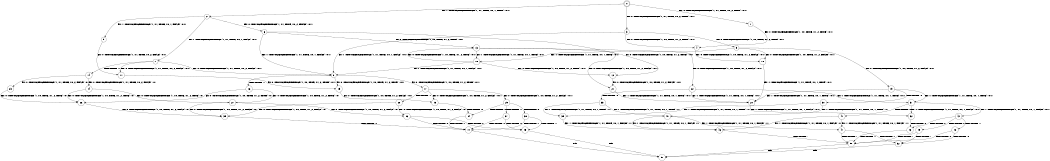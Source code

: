 digraph BCG {
size = "7, 10.5";
center = TRUE;
node [shape = circle];
0 [peripheries = 2];
0 -> 1 [label = "EX !0 !ATOMIC_EXCH_BRANCH (1, +1, TRUE, +0, 2, TRUE) !:0:1:"];
0 -> 2 [label = "EX !1 !ATOMIC_EXCH_BRANCH (1, +1, TRUE, +0, 1, TRUE) !:0:1:"];
0 -> 3 [label = "EX !0 !ATOMIC_EXCH_BRANCH (1, +1, TRUE, +0, 2, TRUE) !:0:1:"];
1 -> 4 [label = "EX !0 !ATOMIC_EXCH_BRANCH (1, +0, TRUE, +1, 2, TRUE) !:0:1:"];
2 -> 5 [label = "EX !1 !ATOMIC_EXCH_BRANCH (1, +1, TRUE, +0, 1, FALSE) !:0:1:"];
2 -> 6 [label = "EX !0 !ATOMIC_EXCH_BRANCH (1, +1, TRUE, +0, 2, FALSE) !:0:1:"];
2 -> 7 [label = "EX !1 !ATOMIC_EXCH_BRANCH (1, +1, TRUE, +0, 1, FALSE) !:0:1:"];
3 -> 4 [label = "EX !0 !ATOMIC_EXCH_BRANCH (1, +0, TRUE, +1, 2, TRUE) !:0:1:"];
3 -> 8 [label = "EX !1 !ATOMIC_EXCH_BRANCH (1, +1, TRUE, +0, 1, FALSE) !:0:1:"];
3 -> 9 [label = "EX !0 !ATOMIC_EXCH_BRANCH (1, +0, TRUE, +1, 2, TRUE) !:0:1:"];
4 -> 10 [label = "EX !0 !ATOMIC_EXCH_BRANCH (1, +0, TRUE, +1, 2, FALSE) !:0:1:"];
5 -> 11 [label = "EX !0 !ATOMIC_EXCH_BRANCH (1, +1, TRUE, +0, 2, FALSE) !:0:1:"];
6 -> 12 [label = "EX !0 !ATOMIC_EXCH_BRANCH (1, +0, TRUE, +1, 2, TRUE) !:0:1:"];
6 -> 8 [label = "EX !1 !ATOMIC_EXCH_BRANCH (1, +1, TRUE, +0, 1, FALSE) !:0:1:"];
6 -> 13 [label = "EX !0 !ATOMIC_EXCH_BRANCH (1, +0, TRUE, +1, 2, TRUE) !:0:1:"];
7 -> 11 [label = "EX !0 !ATOMIC_EXCH_BRANCH (1, +1, TRUE, +0, 2, FALSE) !:0:1:"];
7 -> 14 [label = "TERMINATE !1"];
7 -> 8 [label = "EX !0 !ATOMIC_EXCH_BRANCH (1, +1, TRUE, +0, 2, FALSE) !:0:1:"];
8 -> 15 [label = "EX !0 !ATOMIC_EXCH_BRANCH (1, +0, TRUE, +1, 2, TRUE) !:0:1:"];
8 -> 16 [label = "TERMINATE !1"];
8 -> 17 [label = "EX !0 !ATOMIC_EXCH_BRANCH (1, +0, TRUE, +1, 2, TRUE) !:0:1:"];
9 -> 10 [label = "EX !0 !ATOMIC_EXCH_BRANCH (1, +0, TRUE, +1, 2, FALSE) !:0:1:"];
9 -> 18 [label = "EX !1 !ATOMIC_EXCH_BRANCH (1, +1, TRUE, +0, 1, TRUE) !:0:1:"];
9 -> 19 [label = "EX !0 !ATOMIC_EXCH_BRANCH (1, +0, TRUE, +1, 2, FALSE) !:0:1:"];
10 -> 20 [label = "EX !1 !ATOMIC_EXCH_BRANCH (1, +1, TRUE, +0, 1, TRUE) !:0:1:"];
11 -> 15 [label = "EX !0 !ATOMIC_EXCH_BRANCH (1, +0, TRUE, +1, 2, TRUE) !:0:1:"];
12 -> 21 [label = "EX !0 !ATOMIC_EXCH_BRANCH (1, +0, TRUE, +1, 2, FALSE) !:0:1:"];
13 -> 21 [label = "EX !0 !ATOMIC_EXCH_BRANCH (1, +0, TRUE, +1, 2, FALSE) !:0:1:"];
13 -> 18 [label = "EX !1 !ATOMIC_EXCH_BRANCH (1, +1, TRUE, +0, 1, TRUE) !:0:1:"];
13 -> 22 [label = "EX !0 !ATOMIC_EXCH_BRANCH (1, +0, TRUE, +1, 2, FALSE) !:0:1:"];
14 -> 23 [label = "EX !0 !ATOMIC_EXCH_BRANCH (1, +1, TRUE, +0, 2, FALSE) !:0:"];
14 -> 24 [label = "EX !0 !ATOMIC_EXCH_BRANCH (1, +1, TRUE, +0, 2, FALSE) !:0:"];
15 -> 25 [label = "EX !0 !ATOMIC_EXCH_BRANCH (1, +0, TRUE, +1, 2, FALSE) !:0:1:"];
16 -> 26 [label = "EX !0 !ATOMIC_EXCH_BRANCH (1, +0, TRUE, +1, 2, TRUE) !:0:"];
16 -> 27 [label = "EX !0 !ATOMIC_EXCH_BRANCH (1, +0, TRUE, +1, 2, TRUE) !:0:"];
17 -> 25 [label = "EX !0 !ATOMIC_EXCH_BRANCH (1, +0, TRUE, +1, 2, FALSE) !:0:1:"];
17 -> 28 [label = "TERMINATE !1"];
17 -> 29 [label = "EX !0 !ATOMIC_EXCH_BRANCH (1, +0, TRUE, +1, 2, FALSE) !:0:1:"];
18 -> 12 [label = "EX !0 !ATOMIC_EXCH_BRANCH (1, +0, TRUE, +1, 2, TRUE) !:0:1:"];
18 -> 8 [label = "EX !1 !ATOMIC_EXCH_BRANCH (1, +1, TRUE, +0, 1, FALSE) !:0:1:"];
18 -> 13 [label = "EX !0 !ATOMIC_EXCH_BRANCH (1, +0, TRUE, +1, 2, TRUE) !:0:1:"];
19 -> 20 [label = "EX !1 !ATOMIC_EXCH_BRANCH (1, +1, TRUE, +0, 1, TRUE) !:0:1:"];
19 -> 30 [label = "TERMINATE !0"];
19 -> 31 [label = "EX !1 !ATOMIC_EXCH_BRANCH (1, +1, TRUE, +0, 1, TRUE) !:0:1:"];
20 -> 32 [label = "EX !1 !ATOMIC_EXCH_BRANCH (1, +1, TRUE, +0, 1, FALSE) !:0:1:"];
21 -> 20 [label = "EX !1 !ATOMIC_EXCH_BRANCH (1, +1, TRUE, +0, 1, TRUE) !:0:1:"];
22 -> 20 [label = "EX !1 !ATOMIC_EXCH_BRANCH (1, +1, TRUE, +0, 1, TRUE) !:0:1:"];
22 -> 33 [label = "TERMINATE !0"];
22 -> 31 [label = "EX !1 !ATOMIC_EXCH_BRANCH (1, +1, TRUE, +0, 1, TRUE) !:0:1:"];
23 -> 26 [label = "EX !0 !ATOMIC_EXCH_BRANCH (1, +0, TRUE, +1, 2, TRUE) !:0:"];
24 -> 26 [label = "EX !0 !ATOMIC_EXCH_BRANCH (1, +0, TRUE, +1, 2, TRUE) !:0:"];
24 -> 27 [label = "EX !0 !ATOMIC_EXCH_BRANCH (1, +0, TRUE, +1, 2, TRUE) !:0:"];
25 -> 34 [label = "TERMINATE !0"];
26 -> 35 [label = "EX !0 !ATOMIC_EXCH_BRANCH (1, +0, TRUE, +1, 2, FALSE) !:0:"];
27 -> 35 [label = "EX !0 !ATOMIC_EXCH_BRANCH (1, +0, TRUE, +1, 2, FALSE) !:0:"];
27 -> 36 [label = "EX !0 !ATOMIC_EXCH_BRANCH (1, +0, TRUE, +1, 2, FALSE) !:0:"];
28 -> 35 [label = "EX !0 !ATOMIC_EXCH_BRANCH (1, +0, TRUE, +1, 2, FALSE) !:0:"];
28 -> 36 [label = "EX !0 !ATOMIC_EXCH_BRANCH (1, +0, TRUE, +1, 2, FALSE) !:0:"];
29 -> 34 [label = "TERMINATE !0"];
29 -> 37 [label = "TERMINATE !1"];
29 -> 38 [label = "TERMINATE !0"];
30 -> 39 [label = "EX !1 !ATOMIC_EXCH_BRANCH (1, +1, TRUE, +0, 1, TRUE) !:1:"];
30 -> 40 [label = "EX !1 !ATOMIC_EXCH_BRANCH (1, +1, TRUE, +0, 1, TRUE) !:1:"];
31 -> 32 [label = "EX !1 !ATOMIC_EXCH_BRANCH (1, +1, TRUE, +0, 1, FALSE) !:0:1:"];
31 -> 41 [label = "TERMINATE !0"];
31 -> 42 [label = "EX !1 !ATOMIC_EXCH_BRANCH (1, +1, TRUE, +0, 1, FALSE) !:0:1:"];
32 -> 43 [label = "TERMINATE !0"];
33 -> 39 [label = "EX !1 !ATOMIC_EXCH_BRANCH (1, +1, TRUE, +0, 1, TRUE) !:1:"];
33 -> 40 [label = "EX !1 !ATOMIC_EXCH_BRANCH (1, +1, TRUE, +0, 1, TRUE) !:1:"];
34 -> 44 [label = "TERMINATE !1"];
35 -> 44 [label = "TERMINATE !0"];
36 -> 44 [label = "TERMINATE !0"];
36 -> 45 [label = "TERMINATE !0"];
37 -> 44 [label = "TERMINATE !0"];
37 -> 45 [label = "TERMINATE !0"];
38 -> 44 [label = "TERMINATE !1"];
38 -> 45 [label = "TERMINATE !1"];
39 -> 46 [label = "EX !1 !ATOMIC_EXCH_BRANCH (1, +1, TRUE, +0, 1, FALSE) !:1:"];
40 -> 46 [label = "EX !1 !ATOMIC_EXCH_BRANCH (1, +1, TRUE, +0, 1, FALSE) !:1:"];
40 -> 47 [label = "EX !1 !ATOMIC_EXCH_BRANCH (1, +1, TRUE, +0, 1, FALSE) !:1:"];
41 -> 46 [label = "EX !1 !ATOMIC_EXCH_BRANCH (1, +1, TRUE, +0, 1, FALSE) !:1:"];
41 -> 47 [label = "EX !1 !ATOMIC_EXCH_BRANCH (1, +1, TRUE, +0, 1, FALSE) !:1:"];
42 -> 43 [label = "TERMINATE !0"];
42 -> 48 [label = "TERMINATE !1"];
42 -> 49 [label = "TERMINATE !0"];
43 -> 50 [label = "TERMINATE !1"];
44 -> 51 [label = "exit"];
45 -> 51 [label = "exit"];
46 -> 50 [label = "TERMINATE !1"];
47 -> 50 [label = "TERMINATE !1"];
47 -> 52 [label = "TERMINATE !1"];
48 -> 50 [label = "TERMINATE !0"];
48 -> 52 [label = "TERMINATE !0"];
49 -> 50 [label = "TERMINATE !1"];
49 -> 52 [label = "TERMINATE !1"];
50 -> 51 [label = "exit"];
52 -> 51 [label = "exit"];
}
